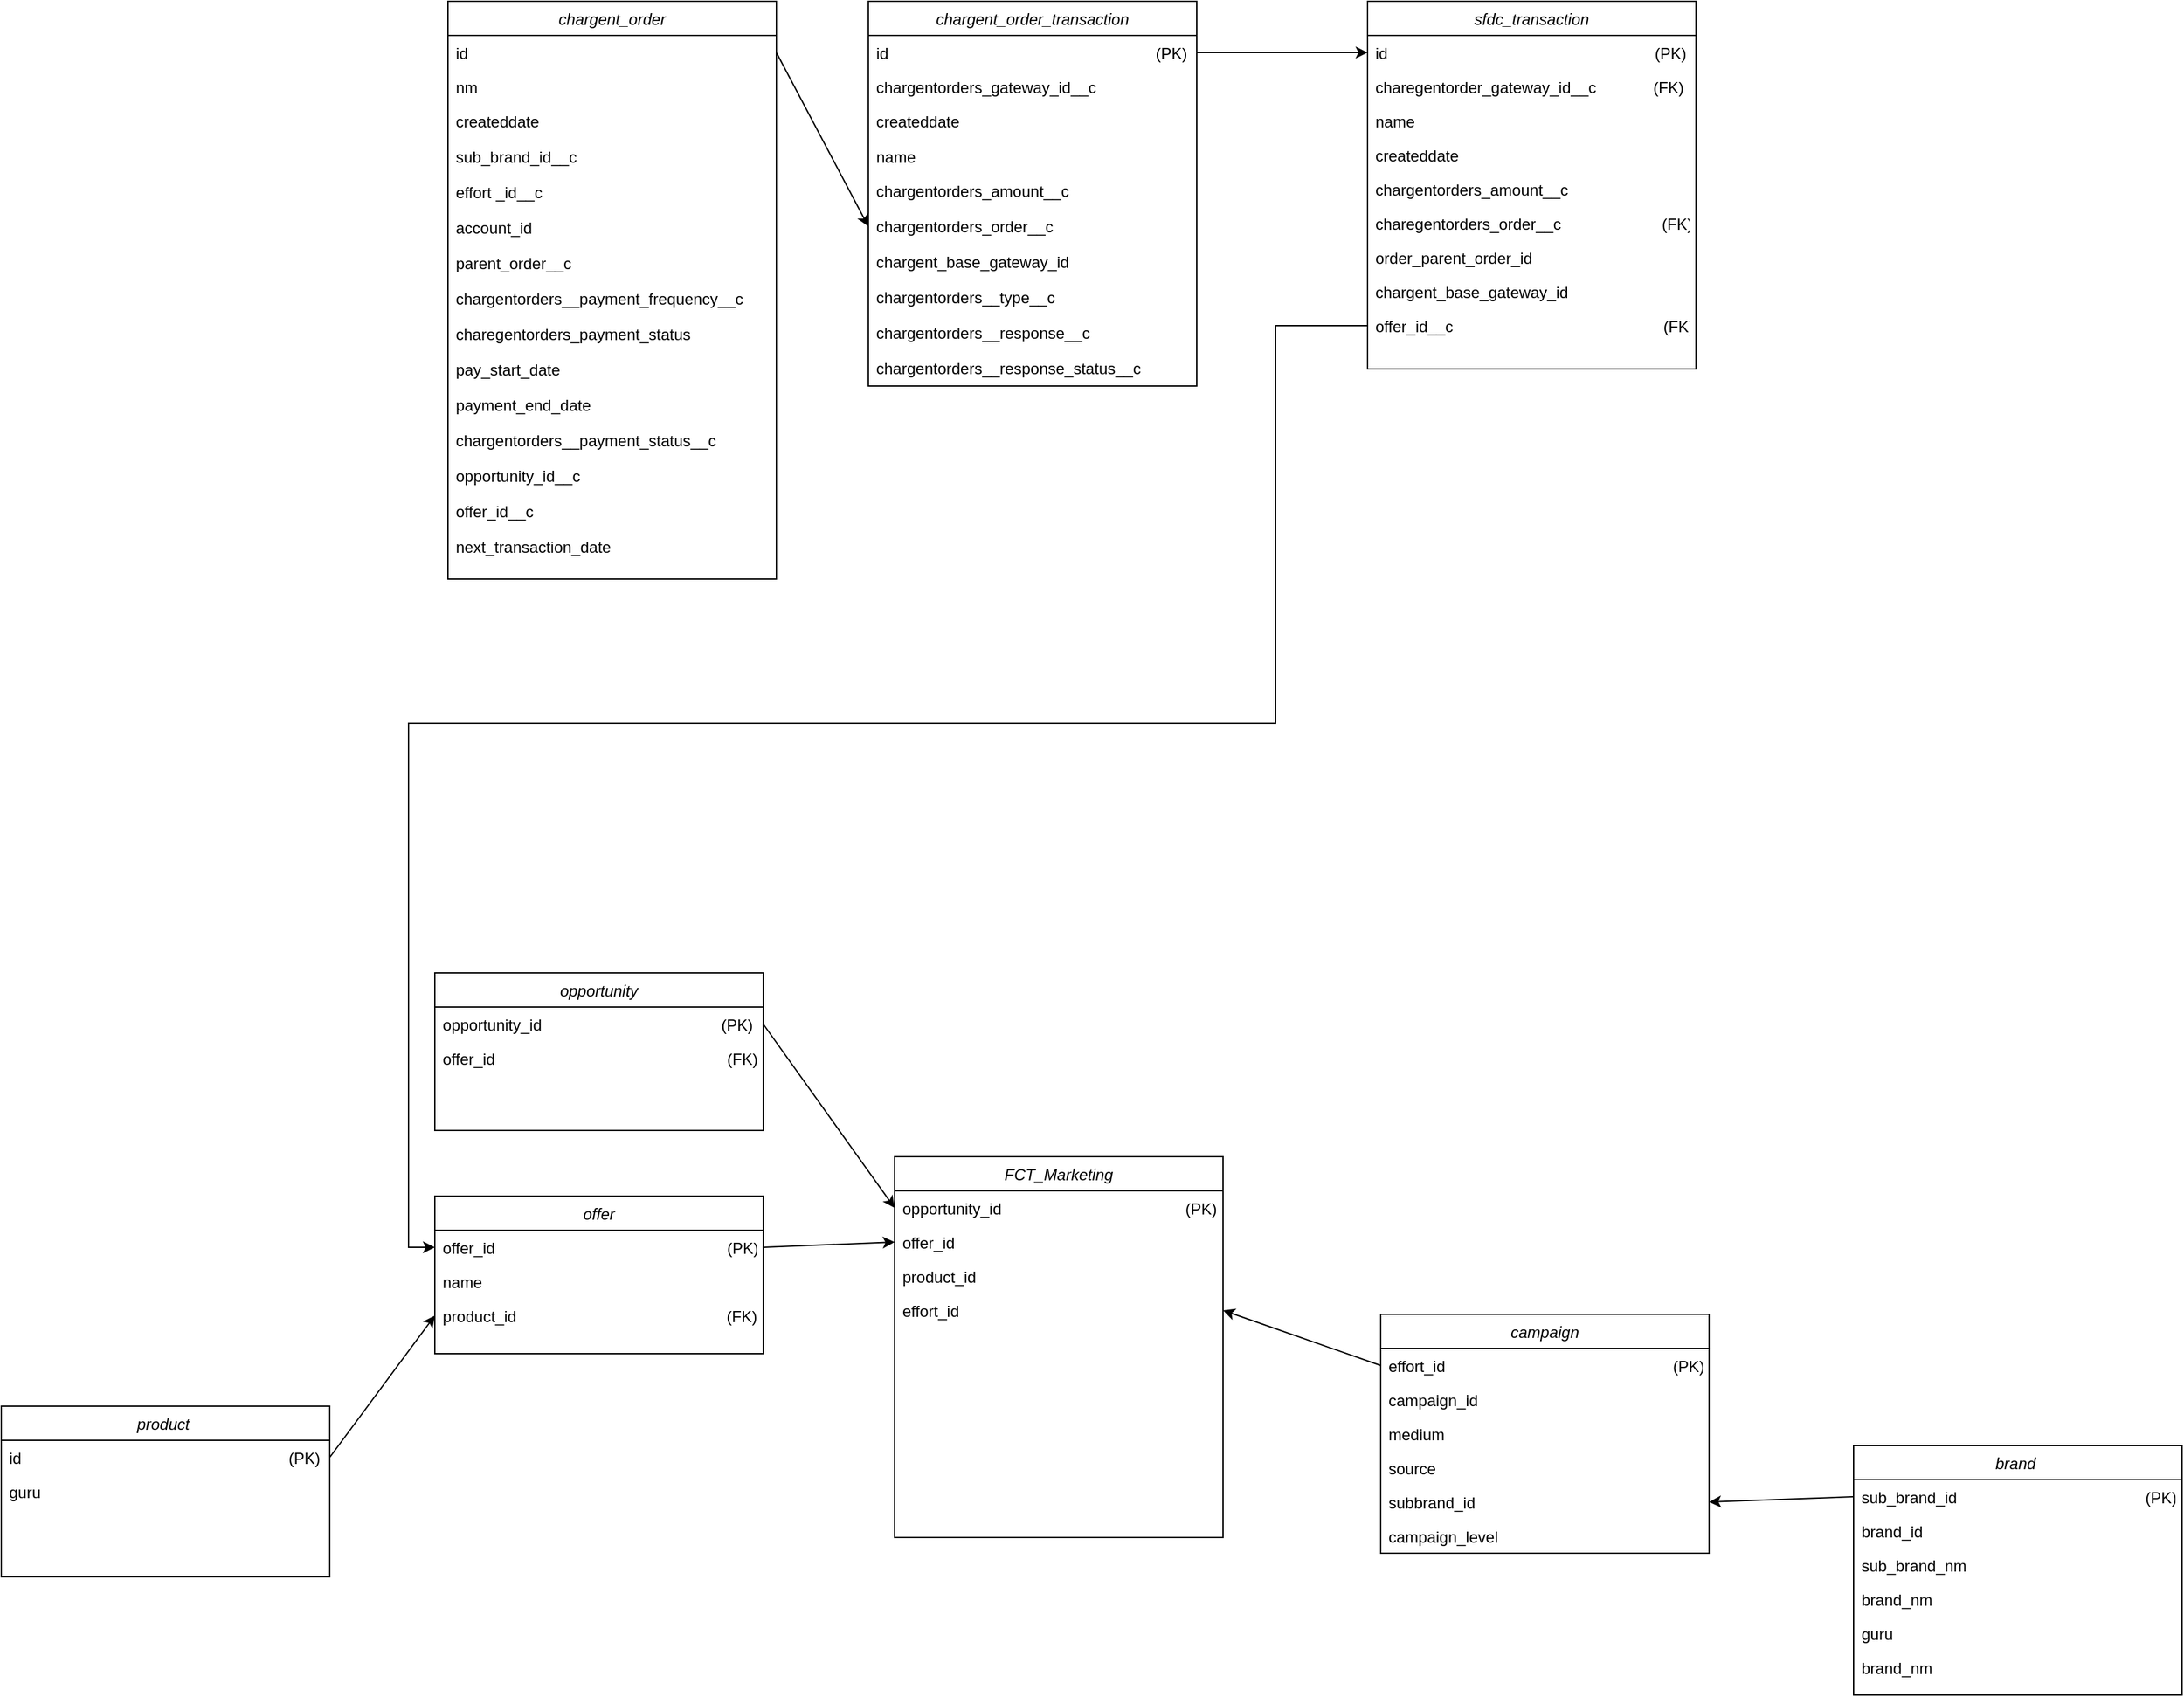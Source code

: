 <mxfile version="20.8.10" type="device"><diagram id="C5RBs43oDa-KdzZeNtuy" name="Page-1"><mxGraphModel dx="2123" dy="600" grid="1" gridSize="10" guides="1" tooltips="1" connect="1" arrows="1" fold="1" page="1" pageScale="1" pageWidth="1169" pageHeight="1654" math="0" shadow="0"><root><mxCell id="WIyWlLk6GJQsqaUBKTNV-0"/><object label="note" id="WIyWlLk6GJQsqaUBKTNV-1"><mxCell parent="WIyWlLk6GJQsqaUBKTNV-0"/></object><mxCell id="zkfFHV4jXpPFQw0GAbJ--0" value="chargent_order&#10;&#10;&#10;&#10;&#10;" style="swimlane;fontStyle=2;align=center;verticalAlign=top;childLayout=stackLayout;horizontal=1;startSize=26;horizontalStack=0;resizeParent=1;resizeLast=0;collapsible=1;marginBottom=0;rounded=0;shadow=0;strokeWidth=1;" parent="WIyWlLk6GJQsqaUBKTNV-1" vertex="1"><mxGeometry x="40" y="370" width="250" height="440" as="geometry"><mxRectangle x="230" y="140" width="160" height="26" as="alternateBounds"/></mxGeometry></mxCell><mxCell id="zkfFHV4jXpPFQw0GAbJ--1" value="id" style="text;align=left;verticalAlign=top;spacingLeft=4;spacingRight=4;overflow=hidden;rotatable=0;points=[[0,0.5],[1,0.5]];portConstraint=eastwest;" parent="zkfFHV4jXpPFQw0GAbJ--0" vertex="1"><mxGeometry y="26" width="250" height="26" as="geometry"/></mxCell><mxCell id="yVeDrMl33Nwj6_sddVYd-311" value="nm" style="text;align=left;verticalAlign=top;spacingLeft=4;spacingRight=4;overflow=hidden;rotatable=0;points=[[0,0.5],[1,0.5]];portConstraint=eastwest;" parent="zkfFHV4jXpPFQw0GAbJ--0" vertex="1"><mxGeometry y="52" width="250" height="26" as="geometry"/></mxCell><mxCell id="JEw7V1to5eCe8Qpqpwwc-0" value="createddate" style="text;align=left;verticalAlign=top;spacingLeft=4;spacingRight=4;overflow=hidden;rotatable=0;points=[[0,0.5],[1,0.5]];portConstraint=eastwest;rounded=0;shadow=0;html=0;" parent="zkfFHV4jXpPFQw0GAbJ--0" vertex="1"><mxGeometry y="78" width="250" height="27" as="geometry"/></mxCell><mxCell id="JEw7V1to5eCe8Qpqpwwc-2" value="sub_brand_id__c         " style="text;align=left;verticalAlign=top;spacingLeft=4;spacingRight=4;overflow=hidden;rotatable=0;points=[[0,0.5],[1,0.5]];portConstraint=eastwest;rounded=0;shadow=0;html=0;" parent="zkfFHV4jXpPFQw0GAbJ--0" vertex="1"><mxGeometry y="105" width="250" height="27" as="geometry"/></mxCell><mxCell id="JEw7V1to5eCe8Qpqpwwc-3" value="effort _id__c" style="text;align=left;verticalAlign=top;spacingLeft=4;spacingRight=4;overflow=hidden;rotatable=0;points=[[0,0.5],[1,0.5]];portConstraint=eastwest;rounded=0;shadow=0;html=0;" parent="zkfFHV4jXpPFQw0GAbJ--0" vertex="1"><mxGeometry y="132" width="250" height="27" as="geometry"/></mxCell><mxCell id="JEw7V1to5eCe8Qpqpwwc-9" value="account_id " style="text;align=left;verticalAlign=top;spacingLeft=4;spacingRight=4;overflow=hidden;rotatable=0;points=[[0,0.5],[1,0.5]];portConstraint=eastwest;rounded=0;shadow=0;html=0;" parent="zkfFHV4jXpPFQw0GAbJ--0" vertex="1"><mxGeometry y="159" width="250" height="27" as="geometry"/></mxCell><mxCell id="zkfFHV4jXpPFQw0GAbJ--3" value="parent_order__c" style="text;align=left;verticalAlign=top;spacingLeft=4;spacingRight=4;overflow=hidden;rotatable=0;points=[[0,0.5],[1,0.5]];portConstraint=eastwest;rounded=0;shadow=0;html=0;" parent="zkfFHV4jXpPFQw0GAbJ--0" vertex="1"><mxGeometry y="186" width="250" height="27" as="geometry"/></mxCell><mxCell id="JEw7V1to5eCe8Qpqpwwc-4" value="chargentorders__payment_frequency__c        &#10;     " style="text;align=left;verticalAlign=top;spacingLeft=4;spacingRight=4;overflow=hidden;rotatable=0;points=[[0,0.5],[1,0.5]];portConstraint=eastwest;rounded=0;shadow=0;html=0;" parent="zkfFHV4jXpPFQw0GAbJ--0" vertex="1"><mxGeometry y="213" width="250" height="27" as="geometry"/></mxCell><mxCell id="JEw7V1to5eCe8Qpqpwwc-8" value="charegentorders_payment_status        " style="text;align=left;verticalAlign=top;spacingLeft=4;spacingRight=4;overflow=hidden;rotatable=0;points=[[0,0.5],[1,0.5]];portConstraint=eastwest;rounded=0;shadow=0;html=0;" parent="zkfFHV4jXpPFQw0GAbJ--0" vertex="1"><mxGeometry y="240" width="250" height="27" as="geometry"/></mxCell><mxCell id="JEw7V1to5eCe8Qpqpwwc-36" value="pay_start_date    " style="text;align=left;verticalAlign=top;spacingLeft=4;spacingRight=4;overflow=hidden;rotatable=0;points=[[0,0.5],[1,0.5]];portConstraint=eastwest;rounded=0;shadow=0;html=0;" parent="zkfFHV4jXpPFQw0GAbJ--0" vertex="1"><mxGeometry y="267" width="250" height="27" as="geometry"/></mxCell><mxCell id="JEw7V1to5eCe8Qpqpwwc-37" value="payment_end_date" style="text;align=left;verticalAlign=top;spacingLeft=4;spacingRight=4;overflow=hidden;rotatable=0;points=[[0,0.5],[1,0.5]];portConstraint=eastwest;rounded=0;shadow=0;html=0;" parent="zkfFHV4jXpPFQw0GAbJ--0" vertex="1"><mxGeometry y="294" width="250" height="27" as="geometry"/></mxCell><mxCell id="JEw7V1to5eCe8Qpqpwwc-39" value="chargentorders__payment_status__c" style="text;align=left;verticalAlign=top;spacingLeft=4;spacingRight=4;overflow=hidden;rotatable=0;points=[[0,0.5],[1,0.5]];portConstraint=eastwest;rounded=0;shadow=0;html=0;" parent="zkfFHV4jXpPFQw0GAbJ--0" vertex="1"><mxGeometry y="321" width="250" height="27" as="geometry"/></mxCell><mxCell id="JEw7V1to5eCe8Qpqpwwc-40" value="opportunity_id__c         " style="text;align=left;verticalAlign=top;spacingLeft=4;spacingRight=4;overflow=hidden;rotatable=0;points=[[0,0.5],[1,0.5]];portConstraint=eastwest;rounded=0;shadow=0;html=0;" parent="zkfFHV4jXpPFQw0GAbJ--0" vertex="1"><mxGeometry y="348" width="250" height="27" as="geometry"/></mxCell><mxCell id="JEw7V1to5eCe8Qpqpwwc-41" value="offer_id__c    " style="text;align=left;verticalAlign=top;spacingLeft=4;spacingRight=4;overflow=hidden;rotatable=0;points=[[0,0.5],[1,0.5]];portConstraint=eastwest;rounded=0;shadow=0;html=0;" parent="zkfFHV4jXpPFQw0GAbJ--0" vertex="1"><mxGeometry y="375" width="250" height="27" as="geometry"/></mxCell><mxCell id="JEw7V1to5eCe8Qpqpwwc-42" value="next_transaction_date        " style="text;align=left;verticalAlign=top;spacingLeft=4;spacingRight=4;overflow=hidden;rotatable=0;points=[[0,0.5],[1,0.5]];portConstraint=eastwest;rounded=0;shadow=0;html=0;" parent="zkfFHV4jXpPFQw0GAbJ--0" vertex="1"><mxGeometry y="402" width="250" height="27" as="geometry"/></mxCell><mxCell id="yVeDrMl33Nwj6_sddVYd-224" value="chargent_order_transaction&#10;&#10;&#10;&#10;&#10;" style="swimlane;fontStyle=2;align=center;verticalAlign=top;childLayout=stackLayout;horizontal=1;startSize=26;horizontalStack=0;resizeParent=1;resizeLast=0;collapsible=1;marginBottom=0;rounded=0;shadow=0;strokeWidth=1;" parent="WIyWlLk6GJQsqaUBKTNV-1" vertex="1"><mxGeometry x="360" y="370" width="250" height="293" as="geometry"><mxRectangle x="230" y="140" width="160" height="26" as="alternateBounds"/></mxGeometry></mxCell><mxCell id="yVeDrMl33Nwj6_sddVYd-225" value="id                                                             (PK)" style="text;align=left;verticalAlign=top;spacingLeft=4;spacingRight=4;overflow=hidden;rotatable=0;points=[[0,0.5],[1,0.5]];portConstraint=eastwest;" parent="yVeDrMl33Nwj6_sddVYd-224" vertex="1"><mxGeometry y="26" width="250" height="26" as="geometry"/></mxCell><mxCell id="yVeDrMl33Nwj6_sddVYd-226" value="chargentorders_gateway_id__c " style="text;align=left;verticalAlign=top;spacingLeft=4;spacingRight=4;overflow=hidden;rotatable=0;points=[[0,0.5],[1,0.5]];portConstraint=eastwest;" parent="yVeDrMl33Nwj6_sddVYd-224" vertex="1"><mxGeometry y="52" width="250" height="26" as="geometry"/></mxCell><mxCell id="yVeDrMl33Nwj6_sddVYd-227" value="createddate" style="text;align=left;verticalAlign=top;spacingLeft=4;spacingRight=4;overflow=hidden;rotatable=0;points=[[0,0.5],[1,0.5]];portConstraint=eastwest;rounded=0;shadow=0;html=0;" parent="yVeDrMl33Nwj6_sddVYd-224" vertex="1"><mxGeometry y="78" width="250" height="27" as="geometry"/></mxCell><mxCell id="yVeDrMl33Nwj6_sddVYd-228" value="name " style="text;align=left;verticalAlign=top;spacingLeft=4;spacingRight=4;overflow=hidden;rotatable=0;points=[[0,0.5],[1,0.5]];portConstraint=eastwest;" parent="yVeDrMl33Nwj6_sddVYd-224" vertex="1"><mxGeometry y="105" width="250" height="26" as="geometry"/></mxCell><mxCell id="yVeDrMl33Nwj6_sddVYd-245" value="chargentorders_amount__c " style="text;align=left;verticalAlign=top;spacingLeft=4;spacingRight=4;overflow=hidden;rotatable=0;points=[[0,0.5],[1,0.5]];portConstraint=eastwest;rounded=0;shadow=0;html=0;" parent="yVeDrMl33Nwj6_sddVYd-224" vertex="1"><mxGeometry y="131" width="250" height="27" as="geometry"/></mxCell><mxCell id="yVeDrMl33Nwj6_sddVYd-253" value="chargentorders_order__c " style="text;align=left;verticalAlign=top;spacingLeft=4;spacingRight=4;overflow=hidden;rotatable=0;points=[[0,0.5],[1,0.5]];portConstraint=eastwest;rounded=0;shadow=0;html=0;" parent="yVeDrMl33Nwj6_sddVYd-224" vertex="1"><mxGeometry y="158" width="250" height="27" as="geometry"/></mxCell><mxCell id="yVeDrMl33Nwj6_sddVYd-229" value="chargent_base_gateway_id" style="text;align=left;verticalAlign=top;spacingLeft=4;spacingRight=4;overflow=hidden;rotatable=0;points=[[0,0.5],[1,0.5]];portConstraint=eastwest;rounded=0;shadow=0;html=0;" parent="yVeDrMl33Nwj6_sddVYd-224" vertex="1"><mxGeometry y="185" width="250" height="27" as="geometry"/></mxCell><mxCell id="yVeDrMl33Nwj6_sddVYd-231" value="chargentorders__type__c" style="text;align=left;verticalAlign=top;spacingLeft=4;spacingRight=4;overflow=hidden;rotatable=0;points=[[0,0.5],[1,0.5]];portConstraint=eastwest;rounded=0;shadow=0;html=0;" parent="yVeDrMl33Nwj6_sddVYd-224" vertex="1"><mxGeometry y="212" width="250" height="27" as="geometry"/></mxCell><mxCell id="yVeDrMl33Nwj6_sddVYd-232" value="chargentorders__response__c" style="text;align=left;verticalAlign=top;spacingLeft=4;spacingRight=4;overflow=hidden;rotatable=0;points=[[0,0.5],[1,0.5]];portConstraint=eastwest;rounded=0;shadow=0;html=0;" parent="yVeDrMl33Nwj6_sddVYd-224" vertex="1"><mxGeometry y="239" width="250" height="27" as="geometry"/></mxCell><mxCell id="yVeDrMl33Nwj6_sddVYd-233" value="chargentorders__response_status__c" style="text;align=left;verticalAlign=top;spacingLeft=4;spacingRight=4;overflow=hidden;rotatable=0;points=[[0,0.5],[1,0.5]];portConstraint=eastwest;rounded=0;shadow=0;html=0;" parent="yVeDrMl33Nwj6_sddVYd-224" vertex="1"><mxGeometry y="266" width="250" height="27" as="geometry"/></mxCell><mxCell id="Cu4Epb6PSrYO3jmCFRcS-8" value="sfdc_transaction" style="swimlane;fontStyle=2;align=center;verticalAlign=top;childLayout=stackLayout;horizontal=1;startSize=26;horizontalStack=0;resizeParent=1;resizeLast=0;collapsible=1;marginBottom=0;rounded=0;shadow=0;strokeWidth=1;" vertex="1" parent="WIyWlLk6GJQsqaUBKTNV-1"><mxGeometry x="740" y="370" width="250" height="280" as="geometry"><mxRectangle x="230" y="140" width="160" height="26" as="alternateBounds"/></mxGeometry></mxCell><mxCell id="Cu4Epb6PSrYO3jmCFRcS-9" value="id                                                             (PK)" style="text;align=left;verticalAlign=top;spacingLeft=4;spacingRight=4;overflow=hidden;rotatable=0;points=[[0,0.5],[1,0.5]];portConstraint=eastwest;" vertex="1" parent="Cu4Epb6PSrYO3jmCFRcS-8"><mxGeometry y="26" width="250" height="26" as="geometry"/></mxCell><mxCell id="Cu4Epb6PSrYO3jmCFRcS-123" value="charegentorder_gateway_id__c             (FK)" style="text;align=left;verticalAlign=top;spacingLeft=4;spacingRight=4;overflow=hidden;rotatable=0;points=[[0,0.5],[1,0.5]];portConstraint=eastwest;" vertex="1" parent="Cu4Epb6PSrYO3jmCFRcS-8"><mxGeometry y="52" width="250" height="26" as="geometry"/></mxCell><mxCell id="Cu4Epb6PSrYO3jmCFRcS-124" value="name" style="text;align=left;verticalAlign=top;spacingLeft=4;spacingRight=4;overflow=hidden;rotatable=0;points=[[0,0.5],[1,0.5]];portConstraint=eastwest;" vertex="1" parent="Cu4Epb6PSrYO3jmCFRcS-8"><mxGeometry y="78" width="250" height="26" as="geometry"/></mxCell><mxCell id="Cu4Epb6PSrYO3jmCFRcS-125" value="createddate" style="text;align=left;verticalAlign=top;spacingLeft=4;spacingRight=4;overflow=hidden;rotatable=0;points=[[0,0.5],[1,0.5]];portConstraint=eastwest;" vertex="1" parent="Cu4Epb6PSrYO3jmCFRcS-8"><mxGeometry y="104" width="250" height="26" as="geometry"/></mxCell><mxCell id="Cu4Epb6PSrYO3jmCFRcS-126" value="chargentorders_amount__c" style="text;align=left;verticalAlign=top;spacingLeft=4;spacingRight=4;overflow=hidden;rotatable=0;points=[[0,0.5],[1,0.5]];portConstraint=eastwest;" vertex="1" parent="Cu4Epb6PSrYO3jmCFRcS-8"><mxGeometry y="130" width="250" height="26" as="geometry"/></mxCell><mxCell id="Cu4Epb6PSrYO3jmCFRcS-127" value="charegentorders_order__c                       (FK)" style="text;align=left;verticalAlign=top;spacingLeft=4;spacingRight=4;overflow=hidden;rotatable=0;points=[[0,0.5],[1,0.5]];portConstraint=eastwest;" vertex="1" parent="Cu4Epb6PSrYO3jmCFRcS-8"><mxGeometry y="156" width="250" height="26" as="geometry"/></mxCell><mxCell id="Cu4Epb6PSrYO3jmCFRcS-181" value="order_parent_order_id" style="text;align=left;verticalAlign=top;spacingLeft=4;spacingRight=4;overflow=hidden;rotatable=0;points=[[0,0.5],[1,0.5]];portConstraint=eastwest;" vertex="1" parent="Cu4Epb6PSrYO3jmCFRcS-8"><mxGeometry y="182" width="250" height="26" as="geometry"/></mxCell><mxCell id="Cu4Epb6PSrYO3jmCFRcS-128" value="chargent_base_gateway_id" style="text;align=left;verticalAlign=top;spacingLeft=4;spacingRight=4;overflow=hidden;rotatable=0;points=[[0,0.5],[1,0.5]];portConstraint=eastwest;" vertex="1" parent="Cu4Epb6PSrYO3jmCFRcS-8"><mxGeometry y="208" width="250" height="26" as="geometry"/></mxCell><mxCell id="Cu4Epb6PSrYO3jmCFRcS-185" value="offer_id__c                                                (FK)" style="text;align=left;verticalAlign=top;spacingLeft=4;spacingRight=4;overflow=hidden;rotatable=0;points=[[0,0.5],[1,0.5]];portConstraint=eastwest;" vertex="1" parent="Cu4Epb6PSrYO3jmCFRcS-8"><mxGeometry y="234" width="250" height="26" as="geometry"/></mxCell><mxCell id="Cu4Epb6PSrYO3jmCFRcS-93" value="product " style="swimlane;fontStyle=2;align=center;verticalAlign=top;childLayout=stackLayout;horizontal=1;startSize=26;horizontalStack=0;resizeParent=1;resizeLast=0;collapsible=1;marginBottom=0;rounded=0;shadow=0;strokeWidth=1;" vertex="1" parent="WIyWlLk6GJQsqaUBKTNV-1"><mxGeometry x="-300" y="1440" width="250" height="130" as="geometry"><mxRectangle x="230" y="140" width="160" height="26" as="alternateBounds"/></mxGeometry></mxCell><mxCell id="Cu4Epb6PSrYO3jmCFRcS-95" value="id                                                             (PK)" style="text;align=left;verticalAlign=top;spacingLeft=4;spacingRight=4;overflow=hidden;rotatable=0;points=[[0,0.5],[1,0.5]];portConstraint=eastwest;" vertex="1" parent="Cu4Epb6PSrYO3jmCFRcS-93"><mxGeometry y="26" width="250" height="26" as="geometry"/></mxCell><mxCell id="Cu4Epb6PSrYO3jmCFRcS-115" value="guru " style="text;align=left;verticalAlign=top;spacingLeft=4;spacingRight=4;overflow=hidden;rotatable=0;points=[[0,0.5],[1,0.5]];portConstraint=eastwest;" vertex="1" parent="Cu4Epb6PSrYO3jmCFRcS-93"><mxGeometry y="52" width="250" height="26" as="geometry"/></mxCell><mxCell id="Cu4Epb6PSrYO3jmCFRcS-100" value="brand " style="swimlane;fontStyle=2;align=center;verticalAlign=top;childLayout=stackLayout;horizontal=1;startSize=26;horizontalStack=0;resizeParent=1;resizeLast=0;collapsible=1;marginBottom=0;rounded=0;shadow=0;strokeWidth=1;" vertex="1" parent="WIyWlLk6GJQsqaUBKTNV-1"><mxGeometry x="1110" y="1470" width="250" height="190" as="geometry"><mxRectangle x="230" y="140" width="160" height="26" as="alternateBounds"/></mxGeometry></mxCell><mxCell id="Cu4Epb6PSrYO3jmCFRcS-101" value="sub_brand_id                                           (PK)  " style="text;align=left;verticalAlign=top;spacingLeft=4;spacingRight=4;overflow=hidden;rotatable=0;points=[[0,0.5],[1,0.5]];portConstraint=eastwest;" vertex="1" parent="Cu4Epb6PSrYO3jmCFRcS-100"><mxGeometry y="26" width="250" height="26" as="geometry"/></mxCell><mxCell id="Cu4Epb6PSrYO3jmCFRcS-102" value="brand_id" style="text;align=left;verticalAlign=top;spacingLeft=4;spacingRight=4;overflow=hidden;rotatable=0;points=[[0,0.5],[1,0.5]];portConstraint=eastwest;" vertex="1" parent="Cu4Epb6PSrYO3jmCFRcS-100"><mxGeometry y="52" width="250" height="26" as="geometry"/></mxCell><mxCell id="Cu4Epb6PSrYO3jmCFRcS-103" value="sub_brand_nm    " style="text;align=left;verticalAlign=top;spacingLeft=4;spacingRight=4;overflow=hidden;rotatable=0;points=[[0,0.5],[1,0.5]];portConstraint=eastwest;" vertex="1" parent="Cu4Epb6PSrYO3jmCFRcS-100"><mxGeometry y="78" width="250" height="26" as="geometry"/></mxCell><mxCell id="Cu4Epb6PSrYO3jmCFRcS-104" value="brand_nm" style="text;align=left;verticalAlign=top;spacingLeft=4;spacingRight=4;overflow=hidden;rotatable=0;points=[[0,0.5],[1,0.5]];portConstraint=eastwest;" vertex="1" parent="Cu4Epb6PSrYO3jmCFRcS-100"><mxGeometry y="104" width="250" height="26" as="geometry"/></mxCell><mxCell id="Cu4Epb6PSrYO3jmCFRcS-105" value="guru " style="text;align=left;verticalAlign=top;spacingLeft=4;spacingRight=4;overflow=hidden;rotatable=0;points=[[0,0.5],[1,0.5]];portConstraint=eastwest;" vertex="1" parent="Cu4Epb6PSrYO3jmCFRcS-100"><mxGeometry y="130" width="250" height="26" as="geometry"/></mxCell><mxCell id="Cu4Epb6PSrYO3jmCFRcS-106" value="brand_nm" style="text;align=left;verticalAlign=top;spacingLeft=4;spacingRight=4;overflow=hidden;rotatable=0;points=[[0,0.5],[1,0.5]];portConstraint=eastwest;" vertex="1" parent="Cu4Epb6PSrYO3jmCFRcS-100"><mxGeometry y="156" width="250" height="26" as="geometry"/></mxCell><mxCell id="Cu4Epb6PSrYO3jmCFRcS-54" value="offer" style="swimlane;fontStyle=2;align=center;verticalAlign=top;childLayout=stackLayout;horizontal=1;startSize=26;horizontalStack=0;resizeParent=1;resizeLast=0;collapsible=1;marginBottom=0;rounded=0;shadow=0;strokeWidth=1;" vertex="1" parent="WIyWlLk6GJQsqaUBKTNV-1"><mxGeometry x="30" y="1280" width="250" height="120" as="geometry"><mxRectangle x="230" y="140" width="160" height="26" as="alternateBounds"/></mxGeometry></mxCell><mxCell id="Cu4Epb6PSrYO3jmCFRcS-55" value="offer_id                                                     (PK)" style="text;align=left;verticalAlign=top;spacingLeft=4;spacingRight=4;overflow=hidden;rotatable=0;points=[[0,0.5],[1,0.5]];portConstraint=eastwest;" vertex="1" parent="Cu4Epb6PSrYO3jmCFRcS-54"><mxGeometry y="26" width="250" height="26" as="geometry"/></mxCell><mxCell id="Cu4Epb6PSrYO3jmCFRcS-107" value="name" style="text;align=left;verticalAlign=top;spacingLeft=4;spacingRight=4;overflow=hidden;rotatable=0;points=[[0,0.5],[1,0.5]];portConstraint=eastwest;" vertex="1" parent="Cu4Epb6PSrYO3jmCFRcS-54"><mxGeometry y="52" width="250" height="26" as="geometry"/></mxCell><mxCell id="Cu4Epb6PSrYO3jmCFRcS-109" value="product_id                                                (FK)" style="text;align=left;verticalAlign=top;spacingLeft=4;spacingRight=4;overflow=hidden;rotatable=0;points=[[0,0.5],[1,0.5]];portConstraint=eastwest;" vertex="1" parent="Cu4Epb6PSrYO3jmCFRcS-54"><mxGeometry y="78" width="250" height="26" as="geometry"/></mxCell><mxCell id="Cu4Epb6PSrYO3jmCFRcS-117" value="" style="endArrow=classic;html=1;rounded=0;exitX=1;exitY=0.5;exitDx=0;exitDy=0;entryX=0;entryY=0.5;entryDx=0;entryDy=0;" edge="1" parent="WIyWlLk6GJQsqaUBKTNV-1" source="Cu4Epb6PSrYO3jmCFRcS-95" target="Cu4Epb6PSrYO3jmCFRcS-109"><mxGeometry width="50" height="50" relative="1" as="geometry"><mxPoint x="560" y="1080" as="sourcePoint"/><mxPoint x="610" y="1030" as="targetPoint"/></mxGeometry></mxCell><mxCell id="Cu4Epb6PSrYO3jmCFRcS-118" value="opportunity" style="swimlane;fontStyle=2;align=center;verticalAlign=top;childLayout=stackLayout;horizontal=1;startSize=26;horizontalStack=0;resizeParent=1;resizeLast=0;collapsible=1;marginBottom=0;rounded=0;shadow=0;strokeWidth=1;" vertex="1" parent="WIyWlLk6GJQsqaUBKTNV-1"><mxGeometry x="30" y="1110" width="250" height="120" as="geometry"><mxRectangle x="230" y="140" width="160" height="26" as="alternateBounds"/></mxGeometry></mxCell><mxCell id="Cu4Epb6PSrYO3jmCFRcS-119" value="opportunity_id                                         (PK)" style="text;align=left;verticalAlign=top;spacingLeft=4;spacingRight=4;overflow=hidden;rotatable=0;points=[[0,0.5],[1,0.5]];portConstraint=eastwest;" vertex="1" parent="Cu4Epb6PSrYO3jmCFRcS-118"><mxGeometry y="26" width="250" height="26" as="geometry"/></mxCell><mxCell id="Cu4Epb6PSrYO3jmCFRcS-121" value="offer_id                                                     (FK)" style="text;align=left;verticalAlign=top;spacingLeft=4;spacingRight=4;overflow=hidden;rotatable=0;points=[[0,0.5],[1,0.5]];portConstraint=eastwest;" vertex="1" parent="Cu4Epb6PSrYO3jmCFRcS-118"><mxGeometry y="52" width="250" height="26" as="geometry"/></mxCell><mxCell id="Cu4Epb6PSrYO3jmCFRcS-131" value="FCT_Marketing" style="swimlane;fontStyle=2;align=center;verticalAlign=top;childLayout=stackLayout;horizontal=1;startSize=26;horizontalStack=0;resizeParent=1;resizeLast=0;collapsible=1;marginBottom=0;rounded=0;shadow=0;strokeWidth=1;" vertex="1" parent="WIyWlLk6GJQsqaUBKTNV-1"><mxGeometry x="380" y="1250" width="250" height="290" as="geometry"><mxRectangle x="380" y="1250" width="160" height="26" as="alternateBounds"/></mxGeometry></mxCell><mxCell id="Cu4Epb6PSrYO3jmCFRcS-132" value="opportunity_id                                          (PK)" style="text;align=left;verticalAlign=top;spacingLeft=4;spacingRight=4;overflow=hidden;rotatable=0;points=[[0,0.5],[1,0.5]];portConstraint=eastwest;" vertex="1" parent="Cu4Epb6PSrYO3jmCFRcS-131"><mxGeometry y="26" width="250" height="26" as="geometry"/></mxCell><mxCell id="Cu4Epb6PSrYO3jmCFRcS-136" value="offer_id" style="text;align=left;verticalAlign=top;spacingLeft=4;spacingRight=4;overflow=hidden;rotatable=0;points=[[0,0.5],[1,0.5]];portConstraint=eastwest;" vertex="1" parent="Cu4Epb6PSrYO3jmCFRcS-131"><mxGeometry y="52" width="250" height="26" as="geometry"/></mxCell><mxCell id="Cu4Epb6PSrYO3jmCFRcS-141" value="product_id" style="text;align=left;verticalAlign=top;spacingLeft=4;spacingRight=4;overflow=hidden;rotatable=0;points=[[0,0.5],[1,0.5]];portConstraint=eastwest;" vertex="1" parent="Cu4Epb6PSrYO3jmCFRcS-131"><mxGeometry y="78" width="250" height="26" as="geometry"/></mxCell><mxCell id="Cu4Epb6PSrYO3jmCFRcS-142" value="effort_id" style="text;align=left;verticalAlign=top;spacingLeft=4;spacingRight=4;overflow=hidden;rotatable=0;points=[[0,0.5],[1,0.5]];portConstraint=eastwest;" vertex="1" parent="Cu4Epb6PSrYO3jmCFRcS-131"><mxGeometry y="104" width="250" height="26" as="geometry"/></mxCell><mxCell id="Cu4Epb6PSrYO3jmCFRcS-161" style="text;align=left;verticalAlign=top;spacingLeft=4;spacingRight=4;overflow=hidden;rotatable=0;points=[[0,0.5],[1,0.5]];portConstraint=eastwest;" vertex="1" parent="Cu4Epb6PSrYO3jmCFRcS-131"><mxGeometry y="130" width="250" height="26" as="geometry"/></mxCell><mxCell id="Cu4Epb6PSrYO3jmCFRcS-145" value="campaign" style="swimlane;fontStyle=2;align=center;verticalAlign=top;childLayout=stackLayout;horizontal=1;startSize=26;horizontalStack=0;resizeParent=1;resizeLast=0;collapsible=1;marginBottom=0;rounded=0;shadow=0;strokeWidth=1;" vertex="1" parent="WIyWlLk6GJQsqaUBKTNV-1"><mxGeometry x="750" y="1370" width="250" height="182" as="geometry"><mxRectangle x="230" y="140" width="160" height="26" as="alternateBounds"/></mxGeometry></mxCell><mxCell id="Cu4Epb6PSrYO3jmCFRcS-146" value="effort_id                                                    (PK)" style="text;align=left;verticalAlign=top;spacingLeft=4;spacingRight=4;overflow=hidden;rotatable=0;points=[[0,0.5],[1,0.5]];portConstraint=eastwest;" vertex="1" parent="Cu4Epb6PSrYO3jmCFRcS-145"><mxGeometry y="26" width="250" height="26" as="geometry"/></mxCell><mxCell id="Cu4Epb6PSrYO3jmCFRcS-147" value="campaign_id" style="text;align=left;verticalAlign=top;spacingLeft=4;spacingRight=4;overflow=hidden;rotatable=0;points=[[0,0.5],[1,0.5]];portConstraint=eastwest;" vertex="1" parent="Cu4Epb6PSrYO3jmCFRcS-145"><mxGeometry y="52" width="250" height="26" as="geometry"/></mxCell><mxCell id="Cu4Epb6PSrYO3jmCFRcS-148" value="medium" style="text;align=left;verticalAlign=top;spacingLeft=4;spacingRight=4;overflow=hidden;rotatable=0;points=[[0,0.5],[1,0.5]];portConstraint=eastwest;" vertex="1" parent="Cu4Epb6PSrYO3jmCFRcS-145"><mxGeometry y="78" width="250" height="26" as="geometry"/></mxCell><mxCell id="Cu4Epb6PSrYO3jmCFRcS-150" value="source" style="text;align=left;verticalAlign=top;spacingLeft=4;spacingRight=4;overflow=hidden;rotatable=0;points=[[0,0.5],[1,0.5]];portConstraint=eastwest;" vertex="1" parent="Cu4Epb6PSrYO3jmCFRcS-145"><mxGeometry y="104" width="250" height="26" as="geometry"/></mxCell><mxCell id="Cu4Epb6PSrYO3jmCFRcS-157" value="subbrand_id" style="text;align=left;verticalAlign=top;spacingLeft=4;spacingRight=4;overflow=hidden;rotatable=0;points=[[0,0.5],[1,0.5]];portConstraint=eastwest;" vertex="1" parent="Cu4Epb6PSrYO3jmCFRcS-145"><mxGeometry y="130" width="250" height="26" as="geometry"/></mxCell><mxCell id="Cu4Epb6PSrYO3jmCFRcS-151" value="campaign_level" style="text;align=left;verticalAlign=top;spacingLeft=4;spacingRight=4;overflow=hidden;rotatable=0;points=[[0,0.5],[1,0.5]];portConstraint=eastwest;" vertex="1" parent="Cu4Epb6PSrYO3jmCFRcS-145"><mxGeometry y="156" width="250" height="26" as="geometry"/></mxCell><mxCell id="Cu4Epb6PSrYO3jmCFRcS-155" value="" style="endArrow=classic;html=1;rounded=0;fontFamily=Helvetica;fontSize=12;fontColor=default;exitX=0;exitY=0.5;exitDx=0;exitDy=0;entryX=1;entryY=0.5;entryDx=0;entryDy=0;" edge="1" parent="WIyWlLk6GJQsqaUBKTNV-1" source="Cu4Epb6PSrYO3jmCFRcS-146" target="Cu4Epb6PSrYO3jmCFRcS-142"><mxGeometry width="50" height="50" relative="1" as="geometry"><mxPoint x="510" y="1490" as="sourcePoint"/><mxPoint x="560" y="1440" as="targetPoint"/></mxGeometry></mxCell><mxCell id="Cu4Epb6PSrYO3jmCFRcS-156" value="" style="endArrow=classic;html=1;rounded=0;fontFamily=Helvetica;fontSize=12;fontColor=default;exitX=0;exitY=0.5;exitDx=0;exitDy=0;entryX=1;entryY=0.5;entryDx=0;entryDy=0;" edge="1" parent="WIyWlLk6GJQsqaUBKTNV-1" source="Cu4Epb6PSrYO3jmCFRcS-101" target="Cu4Epb6PSrYO3jmCFRcS-157"><mxGeometry width="50" height="50" relative="1" as="geometry"><mxPoint x="930" y="1490" as="sourcePoint"/><mxPoint x="980" y="1440" as="targetPoint"/></mxGeometry></mxCell><mxCell id="Cu4Epb6PSrYO3jmCFRcS-158" value="" style="endArrow=classic;html=1;rounded=0;fontFamily=Helvetica;fontSize=12;fontColor=default;exitX=1;exitY=0.5;exitDx=0;exitDy=0;entryX=0;entryY=0.5;entryDx=0;entryDy=0;" edge="1" parent="WIyWlLk6GJQsqaUBKTNV-1" source="Cu4Epb6PSrYO3jmCFRcS-119" target="Cu4Epb6PSrYO3jmCFRcS-132"><mxGeometry width="50" height="50" relative="1" as="geometry"><mxPoint x="510" y="1360" as="sourcePoint"/><mxPoint x="560" y="1310" as="targetPoint"/></mxGeometry></mxCell><mxCell id="Cu4Epb6PSrYO3jmCFRcS-160" value="" style="endArrow=classic;html=1;rounded=0;fontFamily=Helvetica;fontSize=12;fontColor=default;entryX=0;entryY=0.5;entryDx=0;entryDy=0;exitX=1;exitY=0.5;exitDx=0;exitDy=0;" edge="1" parent="WIyWlLk6GJQsqaUBKTNV-1" source="Cu4Epb6PSrYO3jmCFRcS-55" target="Cu4Epb6PSrYO3jmCFRcS-136"><mxGeometry width="50" height="50" relative="1" as="geometry"><mxPoint x="190" y="1480" as="sourcePoint"/><mxPoint x="240" y="1430" as="targetPoint"/></mxGeometry></mxCell><mxCell id="Cu4Epb6PSrYO3jmCFRcS-162" value="" style="endArrow=classic;html=1;rounded=0;fontFamily=Helvetica;fontSize=12;fontColor=default;exitX=1;exitY=0.5;exitDx=0;exitDy=0;entryX=0;entryY=0.5;entryDx=0;entryDy=0;" edge="1" parent="WIyWlLk6GJQsqaUBKTNV-1" source="zkfFHV4jXpPFQw0GAbJ--1" target="yVeDrMl33Nwj6_sddVYd-253"><mxGeometry width="50" height="50" relative="1" as="geometry"><mxPoint x="420" y="640" as="sourcePoint"/><mxPoint x="470" y="590" as="targetPoint"/></mxGeometry></mxCell><mxCell id="Cu4Epb6PSrYO3jmCFRcS-163" style="edgeStyle=orthogonalEdgeStyle;rounded=0;orthogonalLoop=1;jettySize=auto;html=1;fontFamily=Helvetica;fontSize=12;fontColor=default;" edge="1" parent="WIyWlLk6GJQsqaUBKTNV-1" source="yVeDrMl33Nwj6_sddVYd-225" target="Cu4Epb6PSrYO3jmCFRcS-9"><mxGeometry relative="1" as="geometry"/></mxCell><mxCell id="Cu4Epb6PSrYO3jmCFRcS-191" style="edgeStyle=orthogonalEdgeStyle;rounded=0;orthogonalLoop=1;jettySize=auto;html=1;fontFamily=Helvetica;fontSize=12;fontColor=default;entryX=0;entryY=0.5;entryDx=0;entryDy=0;exitX=0;exitY=0.5;exitDx=0;exitDy=0;" edge="1" parent="WIyWlLk6GJQsqaUBKTNV-1" source="Cu4Epb6PSrYO3jmCFRcS-185" target="Cu4Epb6PSrYO3jmCFRcS-55"><mxGeometry relative="1" as="geometry"><mxPoint x="270" y="900" as="targetPoint"/><Array as="points"><mxPoint x="670" y="617"/><mxPoint x="670" y="920"/><mxPoint x="10" y="920"/><mxPoint x="10" y="1319"/></Array></mxGeometry></mxCell><mxCell id="yVeDrMl33Nwj6_sddVYd-317" value="Untitled Layer" parent="WIyWlLk6GJQsqaUBKTNV-0"/></root></mxGraphModel></diagram></mxfile>